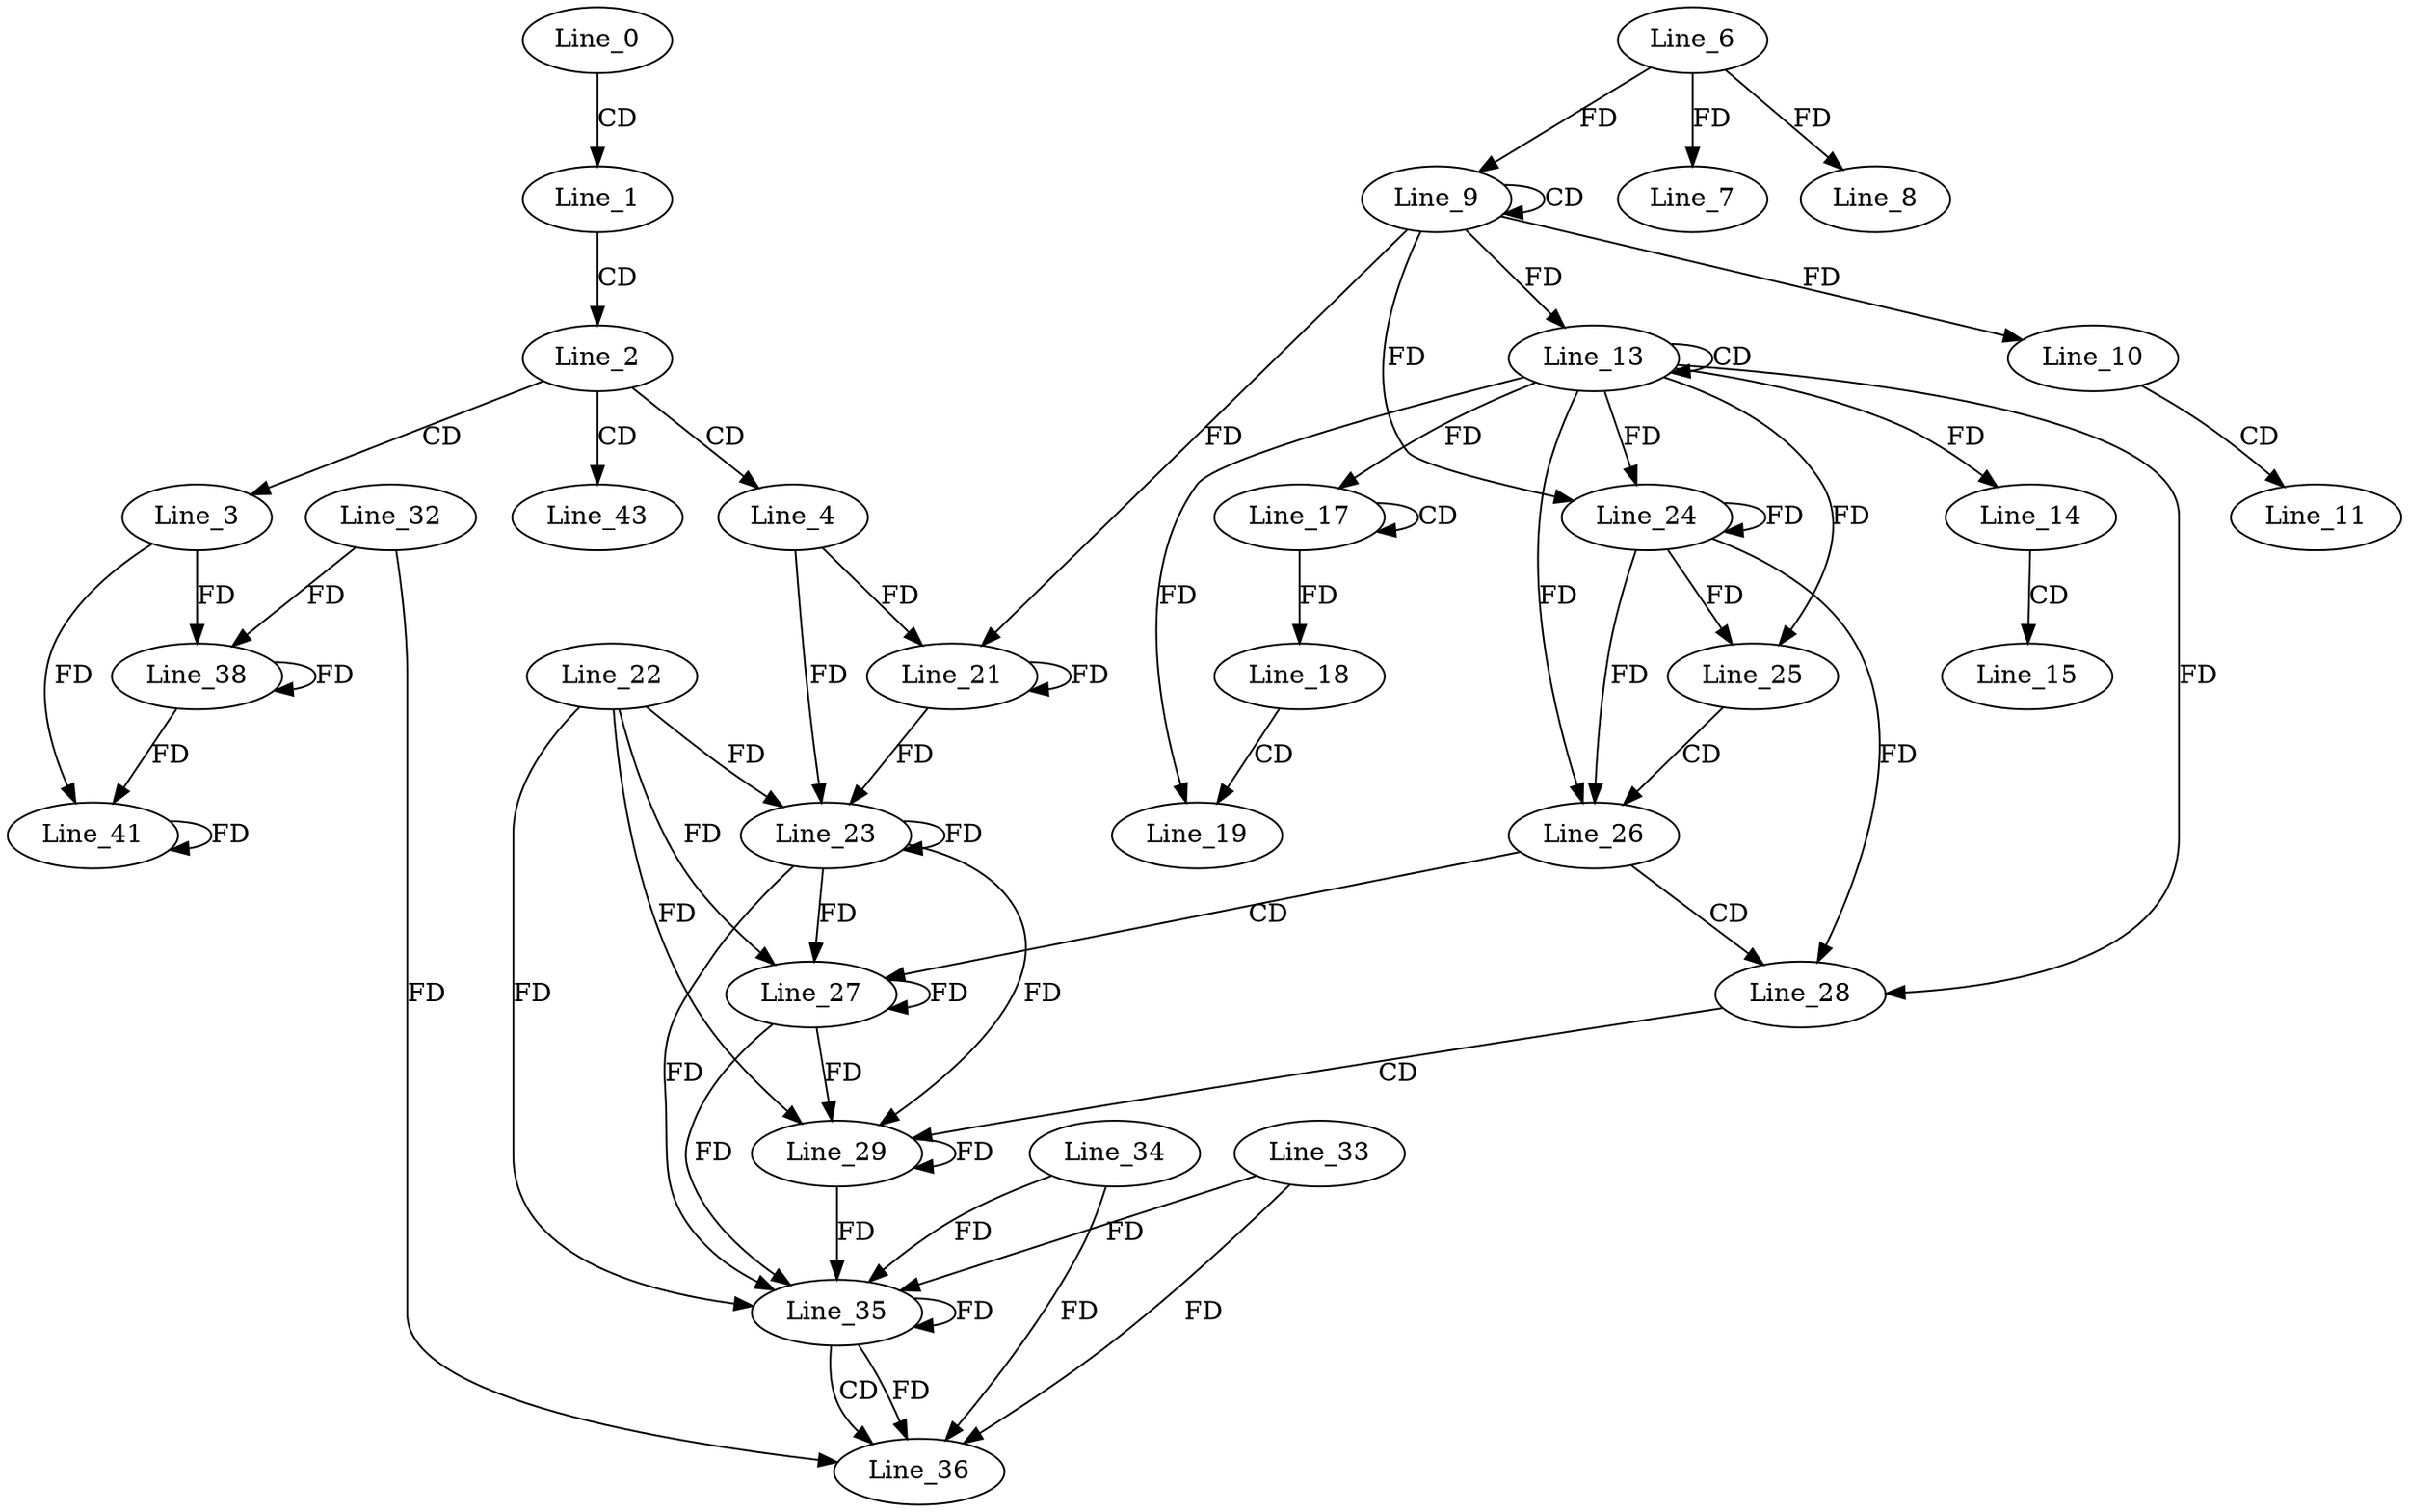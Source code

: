 digraph G {
  Line_0;
  Line_1;
  Line_2;
  Line_3;
  Line_4;
  Line_6;
  Line_7;
  Line_8;
  Line_9;
  Line_9;
  Line_10;
  Line_10;
  Line_11;
  Line_13;
  Line_13;
  Line_14;
  Line_14;
  Line_15;
  Line_17;
  Line_17;
  Line_17;
  Line_18;
  Line_19;
  Line_19;
  Line_21;
  Line_21;
  Line_22;
  Line_23;
  Line_23;
  Line_24;
  Line_24;
  Line_25;
  Line_26;
  Line_26;
  Line_27;
  Line_28;
  Line_28;
  Line_29;
  Line_35;
  Line_34;
  Line_35;
  Line_33;
  Line_35;
  Line_36;
  Line_32;
  Line_38;
  Line_38;
  Line_41;
  Line_43;
  Line_0 -> Line_1 [ label="CD" ];
  Line_1 -> Line_2 [ label="CD" ];
  Line_2 -> Line_3 [ label="CD" ];
  Line_2 -> Line_4 [ label="CD" ];
  Line_6 -> Line_7 [ label="FD" ];
  Line_6 -> Line_8 [ label="FD" ];
  Line_9 -> Line_9 [ label="CD" ];
  Line_6 -> Line_9 [ label="FD" ];
  Line_9 -> Line_10 [ label="FD" ];
  Line_10 -> Line_11 [ label="CD" ];
  Line_13 -> Line_13 [ label="CD" ];
  Line_9 -> Line_13 [ label="FD" ];
  Line_13 -> Line_14 [ label="FD" ];
  Line_14 -> Line_15 [ label="CD" ];
  Line_17 -> Line_17 [ label="CD" ];
  Line_13 -> Line_17 [ label="FD" ];
  Line_17 -> Line_18 [ label="FD" ];
  Line_18 -> Line_19 [ label="CD" ];
  Line_13 -> Line_19 [ label="FD" ];
  Line_4 -> Line_21 [ label="FD" ];
  Line_21 -> Line_21 [ label="FD" ];
  Line_9 -> Line_21 [ label="FD" ];
  Line_22 -> Line_23 [ label="FD" ];
  Line_23 -> Line_23 [ label="FD" ];
  Line_4 -> Line_23 [ label="FD" ];
  Line_21 -> Line_23 [ label="FD" ];
  Line_13 -> Line_24 [ label="FD" ];
  Line_24 -> Line_24 [ label="FD" ];
  Line_9 -> Line_24 [ label="FD" ];
  Line_13 -> Line_25 [ label="FD" ];
  Line_24 -> Line_25 [ label="FD" ];
  Line_25 -> Line_26 [ label="CD" ];
  Line_13 -> Line_26 [ label="FD" ];
  Line_24 -> Line_26 [ label="FD" ];
  Line_26 -> Line_27 [ label="CD" ];
  Line_22 -> Line_27 [ label="FD" ];
  Line_23 -> Line_27 [ label="FD" ];
  Line_27 -> Line_27 [ label="FD" ];
  Line_26 -> Line_28 [ label="CD" ];
  Line_13 -> Line_28 [ label="FD" ];
  Line_24 -> Line_28 [ label="FD" ];
  Line_28 -> Line_29 [ label="CD" ];
  Line_22 -> Line_29 [ label="FD" ];
  Line_23 -> Line_29 [ label="FD" ];
  Line_27 -> Line_29 [ label="FD" ];
  Line_29 -> Line_29 [ label="FD" ];
  Line_35 -> Line_35 [ label="FD" ];
  Line_34 -> Line_35 [ label="FD" ];
  Line_22 -> Line_35 [ label="FD" ];
  Line_23 -> Line_35 [ label="FD" ];
  Line_27 -> Line_35 [ label="FD" ];
  Line_29 -> Line_35 [ label="FD" ];
  Line_33 -> Line_35 [ label="FD" ];
  Line_35 -> Line_36 [ label="CD" ];
  Line_32 -> Line_36 [ label="FD" ];
  Line_33 -> Line_36 [ label="FD" ];
  Line_35 -> Line_36 [ label="FD" ];
  Line_34 -> Line_36 [ label="FD" ];
  Line_3 -> Line_38 [ label="FD" ];
  Line_38 -> Line_38 [ label="FD" ];
  Line_32 -> Line_38 [ label="FD" ];
  Line_3 -> Line_41 [ label="FD" ];
  Line_38 -> Line_41 [ label="FD" ];
  Line_41 -> Line_41 [ label="FD" ];
  Line_2 -> Line_43 [ label="CD" ];
}
